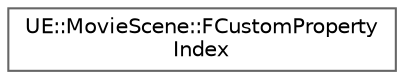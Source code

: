 digraph "Graphical Class Hierarchy"
{
 // INTERACTIVE_SVG=YES
 // LATEX_PDF_SIZE
  bgcolor="transparent";
  edge [fontname=Helvetica,fontsize=10,labelfontname=Helvetica,labelfontsize=10];
  node [fontname=Helvetica,fontsize=10,shape=box,height=0.2,width=0.4];
  rankdir="LR";
  Node0 [id="Node000000",label="UE::MovieScene::FCustomProperty\lIndex",height=0.2,width=0.4,color="grey40", fillcolor="white", style="filled",URL="$d9/da6/structUE_1_1MovieScene_1_1FCustomPropertyIndex.html",tooltip=" "];
}
